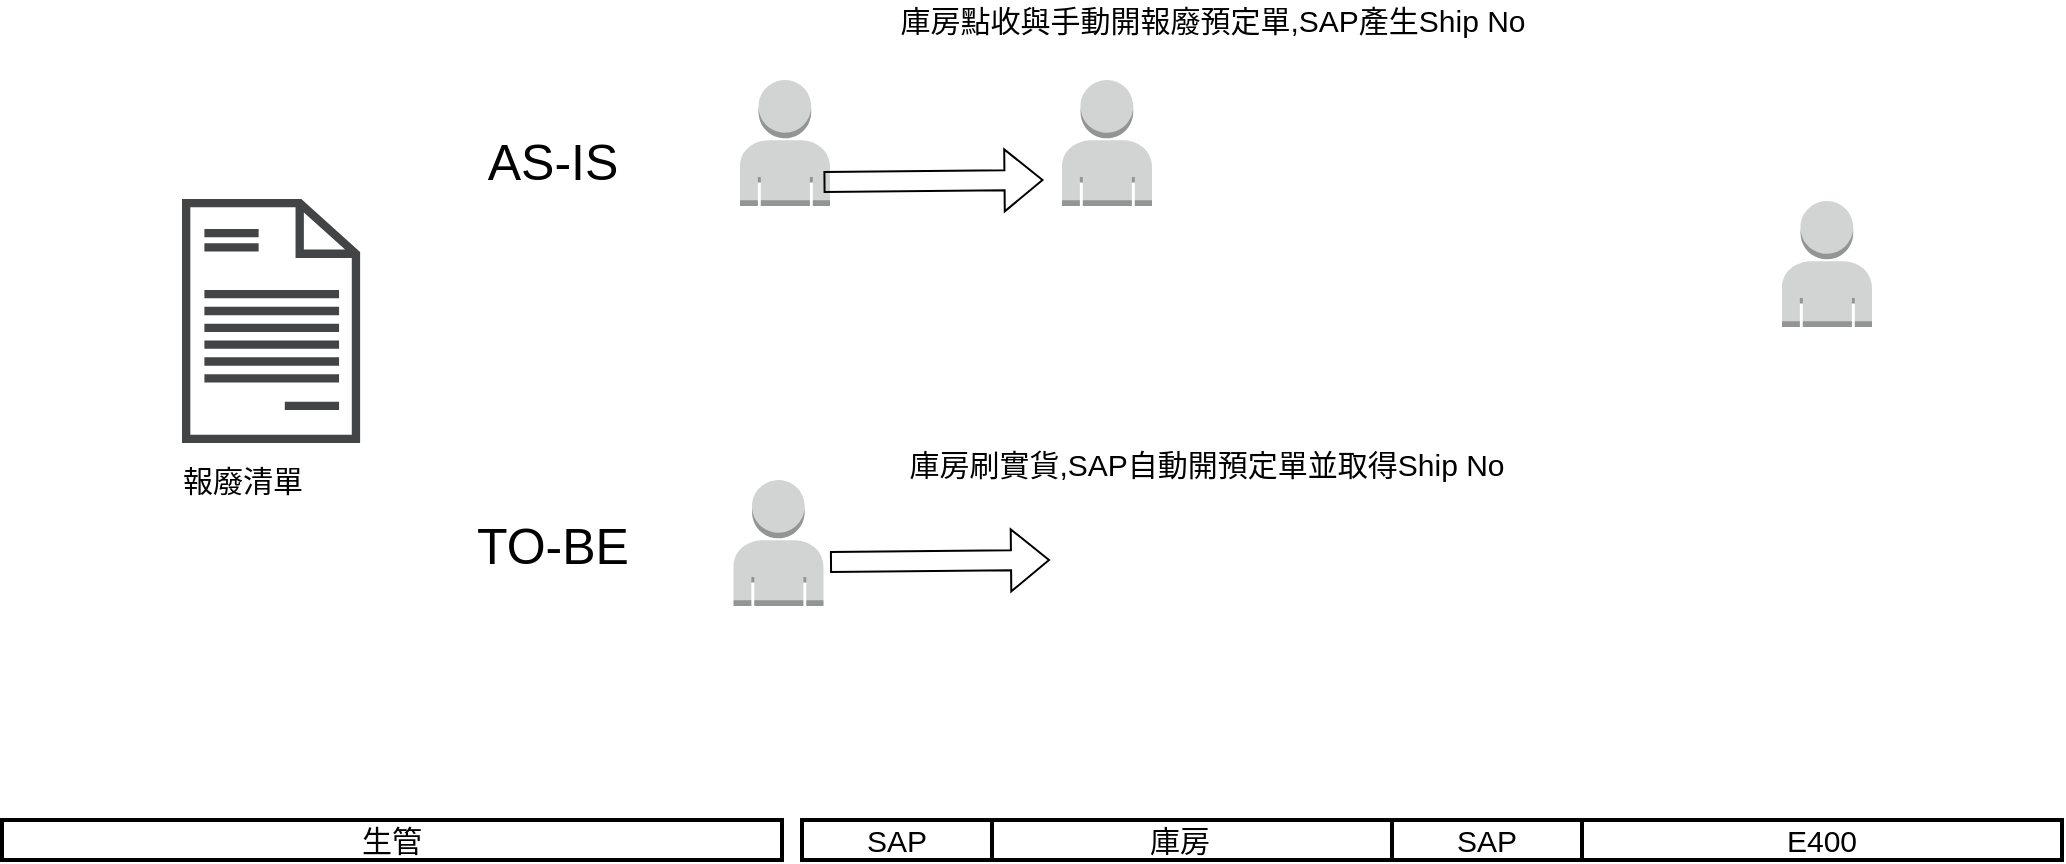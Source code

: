 <mxfile version="17.2.4" type="github">
  <diagram id="BboYApNE646gVig-U0zP" name="Page-1">
    <mxGraphModel dx="2249" dy="794" grid="1" gridSize="10" guides="1" tooltips="1" connect="1" arrows="1" fold="1" page="1" pageScale="1" pageWidth="827" pageHeight="1169" math="0" shadow="0">
      <root>
        <mxCell id="0" />
        <mxCell id="1" parent="0" />
        <mxCell id="bFDU_hwmJZyzEhPDxiUQ-1" value="" style="shape=image;html=1;verticalAlign=top;verticalLabelPosition=bottom;labelBackgroundColor=#ffffff;imageAspect=0;aspect=fixed;image=https://cdn2.iconfinder.com/data/icons/mobile-and-internet-business/285/qr_code-128.png;strokeWidth=2;fontSize=15;" vertex="1" parent="1">
          <mxGeometry x="326.75" y="400" width="88" height="88" as="geometry" />
        </mxCell>
        <mxCell id="bFDU_hwmJZyzEhPDxiUQ-2" value="" style="outlineConnect=0;dashed=0;verticalLabelPosition=bottom;verticalAlign=top;align=center;html=1;shape=mxgraph.aws3.user;fillColor=#D2D3D3;gradientColor=none;strokeWidth=2;fontSize=15;" vertex="1" parent="1">
          <mxGeometry x="159" y="190" width="45" height="63" as="geometry" />
        </mxCell>
        <mxCell id="bFDU_hwmJZyzEhPDxiUQ-3" value="" style="outlineConnect=0;dashed=0;verticalLabelPosition=bottom;verticalAlign=top;align=center;html=1;shape=mxgraph.aws3.user;fillColor=#D2D3D3;gradientColor=none;strokeWidth=2;fontSize=15;" vertex="1" parent="1">
          <mxGeometry x="155.75" y="390" width="45" height="63" as="geometry" />
        </mxCell>
        <mxCell id="bFDU_hwmJZyzEhPDxiUQ-4" value="" style="outlineConnect=0;dashed=0;verticalLabelPosition=bottom;verticalAlign=top;align=center;html=1;shape=mxgraph.aws3.user;fillColor=#D2D3D3;gradientColor=none;strokeWidth=2;fontSize=15;" vertex="1" parent="1">
          <mxGeometry x="320" y="190" width="45" height="63" as="geometry" />
        </mxCell>
        <mxCell id="bFDU_hwmJZyzEhPDxiUQ-8" value="" style="group;strokeWidth=2;fontSize=15;" vertex="1" connectable="0" parent="1">
          <mxGeometry x="380" y="200" width="106" height="91" as="geometry" />
        </mxCell>
        <mxCell id="bFDU_hwmJZyzEhPDxiUQ-5" value="" style="shape=image;html=1;verticalAlign=top;verticalLabelPosition=bottom;labelBackgroundColor=#ffffff;imageAspect=0;aspect=fixed;image=https://cdn1.iconfinder.com/data/icons/Futurosoft%20Icons%200.5.2/128x128/apps/kthememgr.png;strokeWidth=2;fontSize=15;" vertex="1" parent="bFDU_hwmJZyzEhPDxiUQ-8">
          <mxGeometry x="30" width="58" height="58" as="geometry" />
        </mxCell>
        <mxCell id="bFDU_hwmJZyzEhPDxiUQ-6" value="" style="shape=image;html=1;verticalAlign=top;verticalLabelPosition=bottom;labelBackgroundColor=#ffffff;imageAspect=0;aspect=fixed;image=https://cdn1.iconfinder.com/data/icons/Futurosoft%20Icons%200.5.2/128x128/apps/kthememgr.png;strokeWidth=2;fontSize=15;" vertex="1" parent="bFDU_hwmJZyzEhPDxiUQ-8">
          <mxGeometry y="33" width="58" height="58" as="geometry" />
        </mxCell>
        <mxCell id="bFDU_hwmJZyzEhPDxiUQ-7" value="" style="shape=image;html=1;verticalAlign=top;verticalLabelPosition=bottom;labelBackgroundColor=#ffffff;imageAspect=0;aspect=fixed;image=https://cdn1.iconfinder.com/data/icons/Futurosoft%20Icons%200.5.2/128x128/apps/kthememgr.png;strokeWidth=2;fontSize=15;" vertex="1" parent="bFDU_hwmJZyzEhPDxiUQ-8">
          <mxGeometry x="50" y="33" width="56" height="56" as="geometry" />
        </mxCell>
        <mxCell id="bFDU_hwmJZyzEhPDxiUQ-10" value="" style="group;strokeWidth=2;fontSize=15;" vertex="1" connectable="0" parent="1">
          <mxGeometry x="387.75" y="410" width="106" height="91" as="geometry" />
        </mxCell>
        <mxCell id="bFDU_hwmJZyzEhPDxiUQ-11" value="" style="shape=image;html=1;verticalAlign=top;verticalLabelPosition=bottom;labelBackgroundColor=#ffffff;imageAspect=0;aspect=fixed;image=https://cdn1.iconfinder.com/data/icons/Futurosoft%20Icons%200.5.2/128x128/apps/kthememgr.png;strokeWidth=2;fontSize=15;" vertex="1" parent="bFDU_hwmJZyzEhPDxiUQ-10">
          <mxGeometry x="30" width="58" height="58" as="geometry" />
        </mxCell>
        <mxCell id="bFDU_hwmJZyzEhPDxiUQ-12" value="" style="shape=image;html=1;verticalAlign=top;verticalLabelPosition=bottom;labelBackgroundColor=#ffffff;imageAspect=0;aspect=fixed;image=https://cdn1.iconfinder.com/data/icons/Futurosoft%20Icons%200.5.2/128x128/apps/kthememgr.png;strokeWidth=2;fontSize=15;" vertex="1" parent="bFDU_hwmJZyzEhPDxiUQ-10">
          <mxGeometry y="33" width="58" height="58" as="geometry" />
        </mxCell>
        <mxCell id="bFDU_hwmJZyzEhPDxiUQ-13" value="" style="shape=image;html=1;verticalAlign=top;verticalLabelPosition=bottom;labelBackgroundColor=#ffffff;imageAspect=0;aspect=fixed;image=https://cdn1.iconfinder.com/data/icons/Futurosoft%20Icons%200.5.2/128x128/apps/kthememgr.png;strokeWidth=2;fontSize=15;" vertex="1" parent="bFDU_hwmJZyzEhPDxiUQ-10">
          <mxGeometry x="50" y="33" width="56" height="56" as="geometry" />
        </mxCell>
        <mxCell id="bFDU_hwmJZyzEhPDxiUQ-15" value="庫房" style="rounded=0;whiteSpace=wrap;html=1;strokeWidth=2;fontSize=15;" vertex="1" parent="1">
          <mxGeometry x="263.75" y="560" width="230" height="20" as="geometry" />
        </mxCell>
        <mxCell id="bFDU_hwmJZyzEhPDxiUQ-16" value="E400" style="rounded=0;whiteSpace=wrap;html=1;strokeWidth=2;fontSize=15;" vertex="1" parent="1">
          <mxGeometry x="580" y="560" width="240" height="20" as="geometry" />
        </mxCell>
        <mxCell id="bFDU_hwmJZyzEhPDxiUQ-17" value="生管" style="rounded=0;whiteSpace=wrap;html=1;strokeWidth=2;fontSize=15;" vertex="1" parent="1">
          <mxGeometry x="-210" y="560" width="390" height="20" as="geometry" />
        </mxCell>
        <mxCell id="bFDU_hwmJZyzEhPDxiUQ-18" value="" style="outlineConnect=0;dashed=0;verticalLabelPosition=bottom;verticalAlign=top;align=center;html=1;shape=mxgraph.aws3.user;fillColor=#D2D3D3;gradientColor=none;strokeWidth=2;fontSize=15;" vertex="1" parent="1">
          <mxGeometry x="680" y="250.5" width="45" height="63" as="geometry" />
        </mxCell>
        <mxCell id="bFDU_hwmJZyzEhPDxiUQ-19" value="庫房點收與手動開報廢預定單,SAP產生Ship No" style="text;html=1;align=center;verticalAlign=middle;resizable=0;points=[];autosize=1;strokeColor=none;fillColor=none;strokeWidth=2;fontSize=15;" vertex="1" parent="1">
          <mxGeometry x="230" y="150" width="330" height="20" as="geometry" />
        </mxCell>
        <mxCell id="bFDU_hwmJZyzEhPDxiUQ-20" value="庫房刷實貨,SAP自動開預定單並取得Ship No" style="text;html=1;align=center;verticalAlign=middle;resizable=0;points=[];autosize=1;strokeColor=none;fillColor=none;strokeWidth=2;fontSize=15;" vertex="1" parent="1">
          <mxGeometry x="236.75" y="371.5" width="310" height="20" as="geometry" />
        </mxCell>
        <mxCell id="bFDU_hwmJZyzEhPDxiUQ-23" value="" style="shape=image;html=1;verticalAlign=top;verticalLabelPosition=bottom;labelBackgroundColor=#ffffff;imageAspect=0;aspect=fixed;image=https://cdn4.iconfinder.com/data/icons/meBaze-Freebies/128/recycle.png;strokeWidth=2;fontSize=15;" vertex="1" parent="1">
          <mxGeometry x="640" y="313.5" width="128" height="128" as="geometry" />
        </mxCell>
        <mxCell id="bFDU_hwmJZyzEhPDxiUQ-25" value="" style="sketch=0;pointerEvents=1;shadow=0;dashed=0;html=1;strokeColor=none;fillColor=#434445;aspect=fixed;labelPosition=center;verticalLabelPosition=bottom;verticalAlign=top;align=center;outlineConnect=0;shape=mxgraph.vvd.document;strokeWidth=2;fontSize=15;" vertex="1" parent="1">
          <mxGeometry x="-120" y="249.5" width="89.06" height="122" as="geometry" />
        </mxCell>
        <mxCell id="bFDU_hwmJZyzEhPDxiUQ-26" value="報廢清單" style="text;html=1;align=center;verticalAlign=middle;resizable=0;points=[];autosize=1;strokeColor=none;fillColor=none;strokeWidth=2;fontSize=15;" vertex="1" parent="1">
          <mxGeometry x="-130" y="380" width="80" height="20" as="geometry" />
        </mxCell>
        <mxCell id="bFDU_hwmJZyzEhPDxiUQ-27" value="&lt;font style=&quot;font-size: 25px;&quot;&gt;AS-IS&lt;/font&gt;" style="text;html=1;align=center;verticalAlign=middle;resizable=0;points=[];autosize=1;strokeColor=none;fillColor=none;strokeWidth=2;fontSize=25;" vertex="1" parent="1">
          <mxGeometry x="25" y="209.5" width="80" height="40" as="geometry" />
        </mxCell>
        <mxCell id="bFDU_hwmJZyzEhPDxiUQ-28" value="TO-BE" style="text;html=1;align=center;verticalAlign=middle;resizable=0;points=[];autosize=1;strokeColor=none;fillColor=none;strokeWidth=2;fontSize=25;" vertex="1" parent="1">
          <mxGeometry x="20" y="401.5" width="90" height="40" as="geometry" />
        </mxCell>
        <mxCell id="bFDU_hwmJZyzEhPDxiUQ-30" value="SAP" style="rounded=0;whiteSpace=wrap;html=1;strokeWidth=2;fontSize=15;" vertex="1" parent="1">
          <mxGeometry x="190" y="560" width="95" height="20" as="geometry" />
        </mxCell>
        <mxCell id="bFDU_hwmJZyzEhPDxiUQ-31" value="SAP" style="rounded=0;whiteSpace=wrap;html=1;strokeWidth=2;fontSize=15;" vertex="1" parent="1">
          <mxGeometry x="485" y="560" width="95" height="20" as="geometry" />
        </mxCell>
        <mxCell id="bFDU_hwmJZyzEhPDxiUQ-32" value="" style="shape=flexArrow;endArrow=classic;html=1;rounded=0;fontSize=25;" edge="1" parent="1">
          <mxGeometry width="50" height="50" relative="1" as="geometry">
            <mxPoint x="204" y="431" as="sourcePoint" />
            <mxPoint x="314" y="430" as="targetPoint" />
          </mxGeometry>
        </mxCell>
        <mxCell id="bFDU_hwmJZyzEhPDxiUQ-33" value="" style="shape=flexArrow;endArrow=classic;html=1;rounded=0;fontSize=25;" edge="1" parent="1">
          <mxGeometry width="50" height="50" relative="1" as="geometry">
            <mxPoint x="200.75" y="241" as="sourcePoint" />
            <mxPoint x="310.75" y="240" as="targetPoint" />
          </mxGeometry>
        </mxCell>
      </root>
    </mxGraphModel>
  </diagram>
</mxfile>
